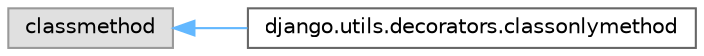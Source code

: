 digraph "Graphical Class Hierarchy"
{
 // LATEX_PDF_SIZE
  bgcolor="transparent";
  edge [fontname=Helvetica,fontsize=10,labelfontname=Helvetica,labelfontsize=10];
  node [fontname=Helvetica,fontsize=10,shape=box,height=0.2,width=0.4];
  rankdir="LR";
  Node0 [id="Node000000",label="classmethod",height=0.2,width=0.4,color="grey60", fillcolor="#E0E0E0", style="filled",tooltip=" "];
  Node0 -> Node1 [id="edge963_Node000000_Node000001",dir="back",color="steelblue1",style="solid",tooltip=" "];
  Node1 [id="Node000001",label="django.utils.decorators.classonlymethod",height=0.2,width=0.4,color="grey40", fillcolor="white", style="filled",URL="$classdjango_1_1utils_1_1decorators_1_1classonlymethod.html",tooltip=" "];
}
